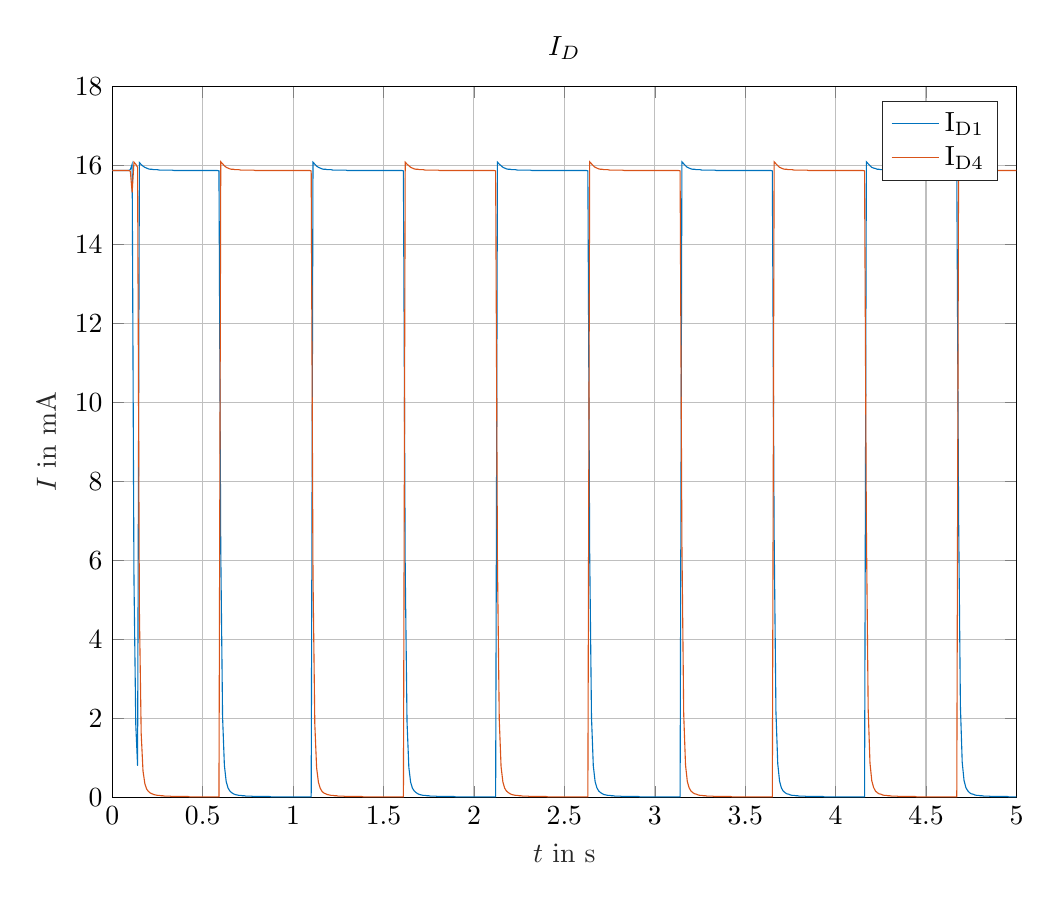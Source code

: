 % This file was created by matlab2tikz.
%
\definecolor{mycolor1}{rgb}{0.0,0.447,0.741}%
\definecolor{mycolor2}{rgb}{0.85,0.325,0.098}%
%
\begin{tikzpicture}

\begin{axis}[%
width=4.521in,
height=3.555in,
at={(0.758in,0.481in)},
scale only axis,
xmin=0,
xmax=5,
xlabel style={font=\color{white!15!black}},
xlabel={$t \text{ in s}$},
ymin=0,
ymax=18,
ylabel style={font=\color{white!15!black}},
ylabel={$I \text{ in mA}$},
axis background/.style={fill=white},
title style={font=\bfseries},
title={$I_D$},
xmajorgrids,
ymajorgrids,
legend style={legend cell align=left, align=left, draw=white!15!black}
]
\addplot [color=mycolor1]
  table[row sep=crcr]{%
0	15.87\\
0.01	15.87\\
0.02	15.87\\
0.03	15.87\\
0.04	15.87\\
0.05	15.87\\
0.06	15.87\\
0.07	15.87\\
0.08	15.87\\
0.09	15.87\\
0.1	15.89\\
0.11	16.03\\
0.12	5.55\\
0.13	1.85\\
0.14	0.8\\
0.15	16.07\\
0.16	16.02\\
0.17	15.98\\
0.18	15.95\\
0.19	15.93\\
0.2	15.91\\
0.21	15.9\\
0.22	15.9\\
0.23	15.89\\
0.24	15.89\\
0.25	15.89\\
0.26	15.88\\
0.27	15.88\\
0.28	15.88\\
0.29	15.88\\
0.3	15.88\\
0.31	15.88\\
0.32	15.88\\
0.33	15.88\\
0.34	15.87\\
0.35	15.87\\
0.36	15.87\\
0.37	15.87\\
0.38	15.87\\
0.39	15.87\\
0.4	15.87\\
0.41	15.87\\
0.42	15.87\\
0.43	15.87\\
0.44	15.87\\
0.45	15.87\\
0.46	15.87\\
0.47	15.87\\
0.48	15.87\\
0.49	15.87\\
0.5	15.87\\
0.51	15.87\\
0.52	15.87\\
0.53	15.87\\
0.54	15.87\\
0.55	15.87\\
0.56	15.87\\
0.57	15.87\\
0.58	15.87\\
0.59	15.86\\
0.6	6.24\\
0.61	2.04\\
0.62	0.81\\
0.63	0.4\\
0.64	0.24\\
0.65	0.16\\
0.66	0.12\\
0.67	0.09\\
0.68	0.07\\
0.69	0.06\\
0.7	0.05\\
0.71	0.05\\
0.72	0.04\\
0.73	0.04\\
0.74	0.03\\
0.75	0.03\\
0.76	0.03\\
0.77	0.03\\
0.78	0.02\\
0.79	0.02\\
0.8	0.02\\
0.81	0.02\\
0.82	0.02\\
0.83	0.02\\
0.84	0.02\\
0.85	0.02\\
0.86	0.02\\
0.87	0.02\\
0.88	0.01\\
0.89	0.01\\
0.9	0.01\\
0.91	0.01\\
0.92	0.01\\
0.93	0.01\\
0.94	0.01\\
0.95	0.01\\
0.96	0.01\\
0.97	0.01\\
0.98	0.01\\
0.99	0.01\\
1	0.01\\
1.01	0.01\\
1.02	0.01\\
1.03	0.01\\
1.04	0.01\\
1.05	0.01\\
1.06	0.01\\
1.07	0.01\\
1.08	0.01\\
1.09	0.01\\
1.1	0.01\\
1.11	16.08\\
1.12	16.03\\
1.13	15.98\\
1.14	15.95\\
1.15	15.93\\
1.16	15.91\\
1.17	15.9\\
1.18	15.9\\
1.19	15.89\\
1.2	15.89\\
1.21	15.89\\
1.22	15.88\\
1.23	15.88\\
1.24	15.88\\
1.25	15.88\\
1.26	15.88\\
1.27	15.88\\
1.28	15.88\\
1.29	15.88\\
1.3	15.87\\
1.31	15.87\\
1.32	15.87\\
1.33	15.87\\
1.34	15.87\\
1.35	15.87\\
1.36	15.87\\
1.37	15.87\\
1.38	15.87\\
1.39	15.87\\
1.4	15.87\\
1.41	15.87\\
1.42	15.87\\
1.43	15.87\\
1.44	15.87\\
1.45	15.87\\
1.46	15.87\\
1.47	15.87\\
1.48	15.87\\
1.49	15.87\\
1.5	15.87\\
1.51	15.87\\
1.52	15.87\\
1.53	15.87\\
1.54	15.87\\
1.55	15.87\\
1.56	15.87\\
1.57	15.87\\
1.58	15.87\\
1.59	15.87\\
1.6	15.87\\
1.61	15.86\\
1.62	5.79\\
1.63	1.91\\
1.64	0.76\\
1.65	0.38\\
1.66	0.23\\
1.67	0.16\\
1.68	0.12\\
1.69	0.09\\
1.7	0.07\\
1.71	0.06\\
1.72	0.05\\
1.73	0.05\\
1.74	0.04\\
1.75	0.04\\
1.76	0.03\\
1.77	0.03\\
1.78	0.03\\
1.79	0.03\\
1.8	0.02\\
1.81	0.02\\
1.82	0.02\\
1.83	0.02\\
1.84	0.02\\
1.85	0.02\\
1.86	0.02\\
1.87	0.02\\
1.88	0.02\\
1.89	0.02\\
1.9	0.01\\
1.91	0.01\\
1.92	0.01\\
1.93	0.01\\
1.94	0.01\\
1.95	0.01\\
1.96	0.01\\
1.97	0.01\\
1.98	0.01\\
1.99	0.01\\
2	0.01\\
2.01	0.01\\
2.02	0.01\\
2.03	0.01\\
2.04	0.01\\
2.05	0.01\\
2.06	0.01\\
2.07	0.01\\
2.08	0.01\\
2.09	0.01\\
2.1	0.01\\
2.11	0.01\\
2.12	0.01\\
2.13	16.08\\
2.14	16.03\\
2.15	15.99\\
2.16	15.95\\
2.17	15.93\\
2.18	15.91\\
2.19	15.9\\
2.2	15.9\\
2.21	15.89\\
2.22	15.89\\
2.23	15.89\\
2.24	15.88\\
2.25	15.88\\
2.26	15.88\\
2.27	15.88\\
2.28	15.88\\
2.29	15.88\\
2.3	15.88\\
2.31	15.88\\
2.32	15.87\\
2.33	15.87\\
2.34	15.87\\
2.35	15.87\\
2.36	15.87\\
2.37	15.87\\
2.38	15.87\\
2.39	15.87\\
2.4	15.87\\
2.41	15.87\\
2.42	15.87\\
2.43	15.87\\
2.44	15.87\\
2.45	15.87\\
2.46	15.87\\
2.47	15.87\\
2.48	15.87\\
2.49	15.87\\
2.5	15.87\\
2.51	15.87\\
2.52	15.87\\
2.53	15.87\\
2.54	15.87\\
2.55	15.87\\
2.56	15.87\\
2.57	15.87\\
2.58	15.87\\
2.59	15.87\\
2.6	15.87\\
2.61	15.87\\
2.62	15.87\\
2.63	15.86\\
2.64	6.21\\
2.65	2.04\\
2.66	0.8\\
2.67	0.4\\
2.68	0.24\\
2.69	0.16\\
2.7	0.12\\
2.71	0.09\\
2.72	0.07\\
2.73	0.06\\
2.74	0.05\\
2.75	0.05\\
2.76	0.04\\
2.77	0.04\\
2.78	0.03\\
2.79	0.03\\
2.8	0.03\\
2.81	0.03\\
2.82	0.02\\
2.83	0.02\\
2.84	0.02\\
2.85	0.02\\
2.86	0.02\\
2.87	0.02\\
2.88	0.02\\
2.89	0.02\\
2.9	0.02\\
2.91	0.02\\
2.92	0.01\\
2.93	0.01\\
2.94	0.01\\
2.95	0.01\\
2.96	0.01\\
2.97	0.01\\
2.98	0.01\\
2.99	0.01\\
3	0.01\\
3.01	0.01\\
3.02	0.01\\
3.03	0.01\\
3.04	0.01\\
3.05	0.01\\
3.06	0.01\\
3.07	0.01\\
3.08	0.01\\
3.09	0.01\\
3.1	0.01\\
3.11	0.01\\
3.12	0.01\\
3.13	0.01\\
3.14	0.01\\
3.15	16.09\\
3.16	16.04\\
3.17	15.99\\
3.18	15.95\\
3.19	15.93\\
3.2	15.91\\
3.21	15.9\\
3.22	15.9\\
3.23	15.89\\
3.24	15.89\\
3.25	15.89\\
3.26	15.88\\
3.27	15.88\\
3.28	15.88\\
3.29	15.88\\
3.3	15.88\\
3.31	15.88\\
3.32	15.88\\
3.33	15.88\\
3.34	15.87\\
3.35	15.87\\
3.36	15.87\\
3.37	15.87\\
3.38	15.87\\
3.39	15.87\\
3.4	15.87\\
3.41	15.87\\
3.42	15.87\\
3.43	15.87\\
3.44	15.87\\
3.45	15.87\\
3.46	15.87\\
3.47	15.87\\
3.48	15.87\\
3.49	15.87\\
3.5	15.87\\
3.51	15.87\\
3.52	15.87\\
3.53	15.87\\
3.54	15.87\\
3.55	15.87\\
3.56	15.87\\
3.57	15.87\\
3.58	15.87\\
3.59	15.87\\
3.6	15.87\\
3.61	15.87\\
3.62	15.87\\
3.63	15.87\\
3.64	15.87\\
3.65	15.86\\
3.66	6.66\\
3.67	2.17\\
3.68	0.85\\
3.69	0.41\\
3.7	0.24\\
3.71	0.16\\
3.72	0.12\\
3.73	0.09\\
3.74	0.08\\
3.75	0.06\\
3.76	0.05\\
3.77	0.05\\
3.78	0.04\\
3.79	0.04\\
3.8	0.03\\
3.81	0.03\\
3.82	0.03\\
3.83	0.03\\
3.84	0.02\\
3.85	0.02\\
3.86	0.02\\
3.87	0.02\\
3.88	0.02\\
3.89	0.02\\
3.9	0.02\\
3.91	0.02\\
3.92	0.02\\
3.93	0.02\\
3.94	0.01\\
3.95	0.01\\
3.96	0.01\\
3.97	0.01\\
3.98	0.01\\
3.99	0.01\\
4	0.01\\
4.01	0.01\\
4.02	0.01\\
4.03	0.01\\
4.04	0.01\\
4.05	0.01\\
4.06	0.01\\
4.07	0.01\\
4.08	0.01\\
4.09	0.01\\
4.1	0.01\\
4.11	0.01\\
4.12	0.01\\
4.13	0.01\\
4.14	0.01\\
4.15	0.01\\
4.16	0.01\\
4.17	16.09\\
4.18	16.04\\
4.19	15.99\\
4.2	15.95\\
4.21	15.93\\
4.22	15.92\\
4.23	15.9\\
4.24	15.9\\
4.25	15.89\\
4.26	15.89\\
4.27	15.89\\
4.28	15.88\\
4.29	15.88\\
4.3	15.88\\
4.31	15.88\\
4.32	15.88\\
4.33	15.88\\
4.34	15.88\\
4.35	15.88\\
4.36	15.87\\
4.37	15.87\\
4.38	15.87\\
4.39	15.87\\
4.4	15.87\\
4.41	15.87\\
4.42	15.87\\
4.43	15.87\\
4.44	15.87\\
4.45	15.87\\
4.46	15.87\\
4.47	15.87\\
4.48	15.87\\
4.49	15.87\\
4.5	15.87\\
4.51	15.87\\
4.52	15.87\\
4.53	15.87\\
4.54	15.87\\
4.55	15.87\\
4.56	15.87\\
4.57	15.87\\
4.58	15.87\\
4.59	15.87\\
4.6	15.87\\
4.61	15.87\\
4.62	15.87\\
4.63	15.87\\
4.64	15.87\\
4.65	15.87\\
4.66	15.87\\
4.67	15.86\\
4.68	7.17\\
4.69	2.32\\
4.7	0.89\\
4.71	0.43\\
4.72	0.25\\
4.73	0.17\\
4.74	0.12\\
4.75	0.09\\
4.76	0.08\\
4.77	0.06\\
4.78	0.05\\
4.79	0.05\\
4.8	0.04\\
4.81	0.04\\
4.82	0.03\\
4.83	0.03\\
4.84	0.03\\
4.85	0.03\\
4.86	0.02\\
4.87	0.02\\
4.88	0.02\\
4.89	0.02\\
4.9	0.02\\
4.91	0.02\\
4.92	0.02\\
4.93	0.02\\
4.94	0.02\\
4.95	0.02\\
4.96	0.01\\
4.97	0.01\\
4.98	0.01\\
4.99	0.01\\
5	0.01\\
};
\addlegendentry{$\text{I}_{\text{D1}}$}

\addplot [color=mycolor2]
  table[row sep=crcr]{%
0	15.87\\
0.01	15.87\\
0.02	15.87\\
0.03	15.87\\
0.04	15.87\\
0.05	15.87\\
0.06	15.87\\
0.07	15.87\\
0.08	15.87\\
0.09	15.87\\
0.1	15.85\\
0.11	15.31\\
0.12	16.08\\
0.13	16.03\\
0.14	15.95\\
0.15	4.74\\
0.16	1.61\\
0.17	0.67\\
0.18	0.35\\
0.19	0.21\\
0.2	0.15\\
0.21	0.11\\
0.22	0.09\\
0.23	0.07\\
0.24	0.06\\
0.25	0.05\\
0.26	0.05\\
0.27	0.04\\
0.28	0.04\\
0.29	0.03\\
0.3	0.03\\
0.31	0.03\\
0.32	0.03\\
0.33	0.02\\
0.34	0.02\\
0.35	0.02\\
0.36	0.02\\
0.37	0.02\\
0.38	0.02\\
0.39	0.02\\
0.4	0.02\\
0.41	0.02\\
0.42	0.02\\
0.43	0.01\\
0.44	0.01\\
0.45	0.01\\
0.46	0.01\\
0.47	0.01\\
0.48	0.01\\
0.49	0.01\\
0.5	0.01\\
0.51	0.01\\
0.52	0.01\\
0.53	0.01\\
0.54	0.01\\
0.55	0.01\\
0.56	0.01\\
0.57	0.01\\
0.58	0.01\\
0.59	0.01\\
0.6	16.09\\
0.61	16.04\\
0.62	15.99\\
0.63	15.95\\
0.64	15.93\\
0.65	15.91\\
0.66	15.9\\
0.67	15.9\\
0.68	15.89\\
0.69	15.89\\
0.7	15.89\\
0.71	15.88\\
0.72	15.88\\
0.73	15.88\\
0.74	15.88\\
0.75	15.88\\
0.76	15.88\\
0.77	15.88\\
0.78	15.88\\
0.79	15.87\\
0.8	15.87\\
0.81	15.87\\
0.82	15.87\\
0.83	15.87\\
0.84	15.87\\
0.85	15.87\\
0.86	15.87\\
0.87	15.87\\
0.88	15.87\\
0.89	15.87\\
0.9	15.87\\
0.91	15.87\\
0.92	15.87\\
0.93	15.87\\
0.94	15.87\\
0.95	15.87\\
0.96	15.87\\
0.97	15.87\\
0.98	15.87\\
0.99	15.87\\
1	15.87\\
1.01	15.87\\
1.02	15.87\\
1.03	15.87\\
1.04	15.87\\
1.05	15.87\\
1.06	15.87\\
1.07	15.87\\
1.08	15.87\\
1.09	15.87\\
1.1	15.86\\
1.11	5.61\\
1.12	1.86\\
1.13	0.75\\
1.14	0.38\\
1.15	0.23\\
1.16	0.15\\
1.17	0.11\\
1.18	0.09\\
1.19	0.07\\
1.2	0.06\\
1.21	0.05\\
1.22	0.05\\
1.23	0.04\\
1.24	0.04\\
1.25	0.03\\
1.26	0.03\\
1.27	0.03\\
1.28	0.03\\
1.29	0.02\\
1.3	0.02\\
1.31	0.02\\
1.32	0.02\\
1.33	0.02\\
1.34	0.02\\
1.35	0.02\\
1.36	0.02\\
1.37	0.02\\
1.38	0.02\\
1.39	0.01\\
1.4	0.01\\
1.41	0.01\\
1.42	0.01\\
1.43	0.01\\
1.44	0.01\\
1.45	0.01\\
1.46	0.01\\
1.47	0.01\\
1.48	0.01\\
1.49	0.01\\
1.5	0.01\\
1.51	0.01\\
1.52	0.01\\
1.53	0.01\\
1.54	0.01\\
1.55	0.01\\
1.56	0.01\\
1.57	0.01\\
1.58	0.01\\
1.59	0.01\\
1.6	0.01\\
1.61	0.01\\
1.62	16.08\\
1.63	16.03\\
1.64	15.99\\
1.65	15.95\\
1.66	15.93\\
1.67	15.91\\
1.68	15.9\\
1.69	15.9\\
1.7	15.89\\
1.71	15.89\\
1.72	15.89\\
1.73	15.88\\
1.74	15.88\\
1.75	15.88\\
1.76	15.88\\
1.77	15.88\\
1.78	15.88\\
1.79	15.88\\
1.8	15.88\\
1.81	15.87\\
1.82	15.87\\
1.83	15.87\\
1.84	15.87\\
1.85	15.87\\
1.86	15.87\\
1.87	15.87\\
1.88	15.87\\
1.89	15.87\\
1.9	15.87\\
1.91	15.87\\
1.92	15.87\\
1.93	15.87\\
1.94	15.87\\
1.95	15.87\\
1.96	15.87\\
1.97	15.87\\
1.98	15.87\\
1.99	15.87\\
2	15.87\\
2.01	15.87\\
2.02	15.87\\
2.03	15.87\\
2.04	15.87\\
2.05	15.87\\
2.06	15.87\\
2.07	15.87\\
2.08	15.87\\
2.09	15.87\\
2.1	15.87\\
2.11	15.87\\
2.12	15.86\\
2.13	5.99\\
2.14	1.97\\
2.15	0.78\\
2.16	0.39\\
2.17	0.23\\
2.18	0.16\\
2.19	0.12\\
2.2	0.09\\
2.21	0.07\\
2.22	0.06\\
2.23	0.05\\
2.24	0.05\\
2.25	0.04\\
2.26	0.04\\
2.27	0.03\\
2.28	0.03\\
2.29	0.03\\
2.3	0.03\\
2.31	0.02\\
2.32	0.02\\
2.33	0.02\\
2.34	0.02\\
2.35	0.02\\
2.36	0.02\\
2.37	0.02\\
2.38	0.02\\
2.39	0.02\\
2.4	0.02\\
2.41	0.01\\
2.42	0.01\\
2.43	0.01\\
2.44	0.01\\
2.45	0.01\\
2.46	0.01\\
2.47	0.01\\
2.48	0.01\\
2.49	0.01\\
2.5	0.01\\
2.51	0.01\\
2.52	0.01\\
2.53	0.01\\
2.54	0.01\\
2.55	0.01\\
2.56	0.01\\
2.57	0.01\\
2.58	0.01\\
2.59	0.01\\
2.6	0.01\\
2.61	0.01\\
2.62	0.01\\
2.63	0.01\\
2.64	16.09\\
2.65	16.04\\
2.66	15.99\\
2.67	15.95\\
2.68	15.93\\
2.69	15.91\\
2.7	15.9\\
2.71	15.9\\
2.72	15.89\\
2.73	15.89\\
2.74	15.89\\
2.75	15.88\\
2.76	15.88\\
2.77	15.88\\
2.78	15.88\\
2.79	15.88\\
2.8	15.88\\
2.81	15.88\\
2.82	15.88\\
2.83	15.87\\
2.84	15.87\\
2.85	15.87\\
2.86	15.87\\
2.87	15.87\\
2.88	15.87\\
2.89	15.87\\
2.9	15.87\\
2.91	15.87\\
2.92	15.87\\
2.93	15.87\\
2.94	15.87\\
2.95	15.87\\
2.96	15.87\\
2.97	15.87\\
2.98	15.87\\
2.99	15.87\\
3	15.87\\
3.01	15.87\\
3.02	15.87\\
3.03	15.87\\
3.04	15.87\\
3.05	15.87\\
3.06	15.87\\
3.07	15.87\\
3.08	15.87\\
3.09	15.87\\
3.1	15.87\\
3.11	15.87\\
3.12	15.87\\
3.13	15.87\\
3.14	15.86\\
3.15	6.43\\
3.16	2.1\\
3.17	0.82\\
3.18	0.4\\
3.19	0.24\\
3.2	0.16\\
3.21	0.12\\
3.22	0.09\\
3.23	0.08\\
3.24	0.06\\
3.25	0.05\\
3.26	0.05\\
3.27	0.04\\
3.28	0.04\\
3.29	0.03\\
3.3	0.03\\
3.31	0.03\\
3.32	0.03\\
3.33	0.02\\
3.34	0.02\\
3.35	0.02\\
3.36	0.02\\
3.37	0.02\\
3.38	0.02\\
3.39	0.02\\
3.4	0.02\\
3.41	0.02\\
3.42	0.02\\
3.43	0.01\\
3.44	0.01\\
3.45	0.01\\
3.46	0.01\\
3.47	0.01\\
3.48	0.01\\
3.49	0.01\\
3.5	0.01\\
3.51	0.01\\
3.52	0.01\\
3.53	0.01\\
3.54	0.01\\
3.55	0.01\\
3.56	0.01\\
3.57	0.01\\
3.58	0.01\\
3.59	0.01\\
3.6	0.01\\
3.61	0.01\\
3.62	0.01\\
3.63	0.01\\
3.64	0.01\\
3.65	0.01\\
3.66	16.09\\
3.67	16.04\\
3.68	15.99\\
3.69	15.95\\
3.7	15.93\\
3.71	15.91\\
3.72	15.9\\
3.73	15.9\\
3.74	15.89\\
3.75	15.89\\
3.76	15.89\\
3.77	15.88\\
3.78	15.88\\
3.79	15.88\\
3.8	15.88\\
3.81	15.88\\
3.82	15.88\\
3.83	15.88\\
3.84	15.88\\
3.85	15.87\\
3.86	15.87\\
3.87	15.87\\
3.88	15.87\\
3.89	15.87\\
3.9	15.87\\
3.91	15.87\\
3.92	15.87\\
3.93	15.87\\
3.94	15.87\\
3.95	15.87\\
3.96	15.87\\
3.97	15.87\\
3.98	15.87\\
3.99	15.87\\
4	15.87\\
4.01	15.87\\
4.02	15.87\\
4.03	15.87\\
4.04	15.87\\
4.05	15.87\\
4.06	15.87\\
4.07	15.87\\
4.08	15.87\\
4.09	15.87\\
4.1	15.87\\
4.11	15.87\\
4.12	15.87\\
4.13	15.87\\
4.14	15.87\\
4.15	15.87\\
4.16	15.86\\
4.17	6.91\\
4.18	2.24\\
4.19	0.87\\
4.2	0.42\\
4.21	0.25\\
4.22	0.16\\
4.23	0.12\\
4.24	0.09\\
4.25	0.08\\
4.26	0.06\\
4.27	0.05\\
4.28	0.05\\
4.29	0.04\\
4.3	0.04\\
4.31	0.03\\
4.32	0.03\\
4.33	0.03\\
4.34	0.03\\
4.35	0.02\\
4.36	0.02\\
4.37	0.02\\
4.38	0.02\\
4.39	0.02\\
4.4	0.02\\
4.41	0.02\\
4.42	0.02\\
4.43	0.02\\
4.44	0.02\\
4.45	0.01\\
4.46	0.01\\
4.47	0.01\\
4.48	0.01\\
4.49	0.01\\
4.5	0.01\\
4.51	0.01\\
4.52	0.01\\
4.53	0.01\\
4.54	0.01\\
4.55	0.01\\
4.56	0.01\\
4.57	0.01\\
4.58	0.01\\
4.59	0.01\\
4.6	0.01\\
4.61	0.01\\
4.62	0.01\\
4.63	0.01\\
4.64	0.01\\
4.65	0.01\\
4.66	0.01\\
4.67	0.01\\
4.68	16.09\\
4.69	16.04\\
4.7	15.99\\
4.71	15.96\\
4.72	15.93\\
4.73	15.92\\
4.74	15.91\\
4.75	15.9\\
4.76	15.89\\
4.77	15.89\\
4.78	15.89\\
4.79	15.88\\
4.8	15.88\\
4.81	15.88\\
4.82	15.88\\
4.83	15.88\\
4.84	15.88\\
4.85	15.88\\
4.86	15.88\\
4.87	15.87\\
4.88	15.87\\
4.89	15.87\\
4.9	15.87\\
4.91	15.87\\
4.92	15.87\\
4.93	15.87\\
4.94	15.87\\
4.95	15.87\\
4.96	15.87\\
4.97	15.87\\
4.98	15.87\\
4.99	15.87\\
5	15.87\\
};
\addlegendentry{$\text{I}_{\text{D4}}$}

\end{axis}
\end{tikzpicture}%